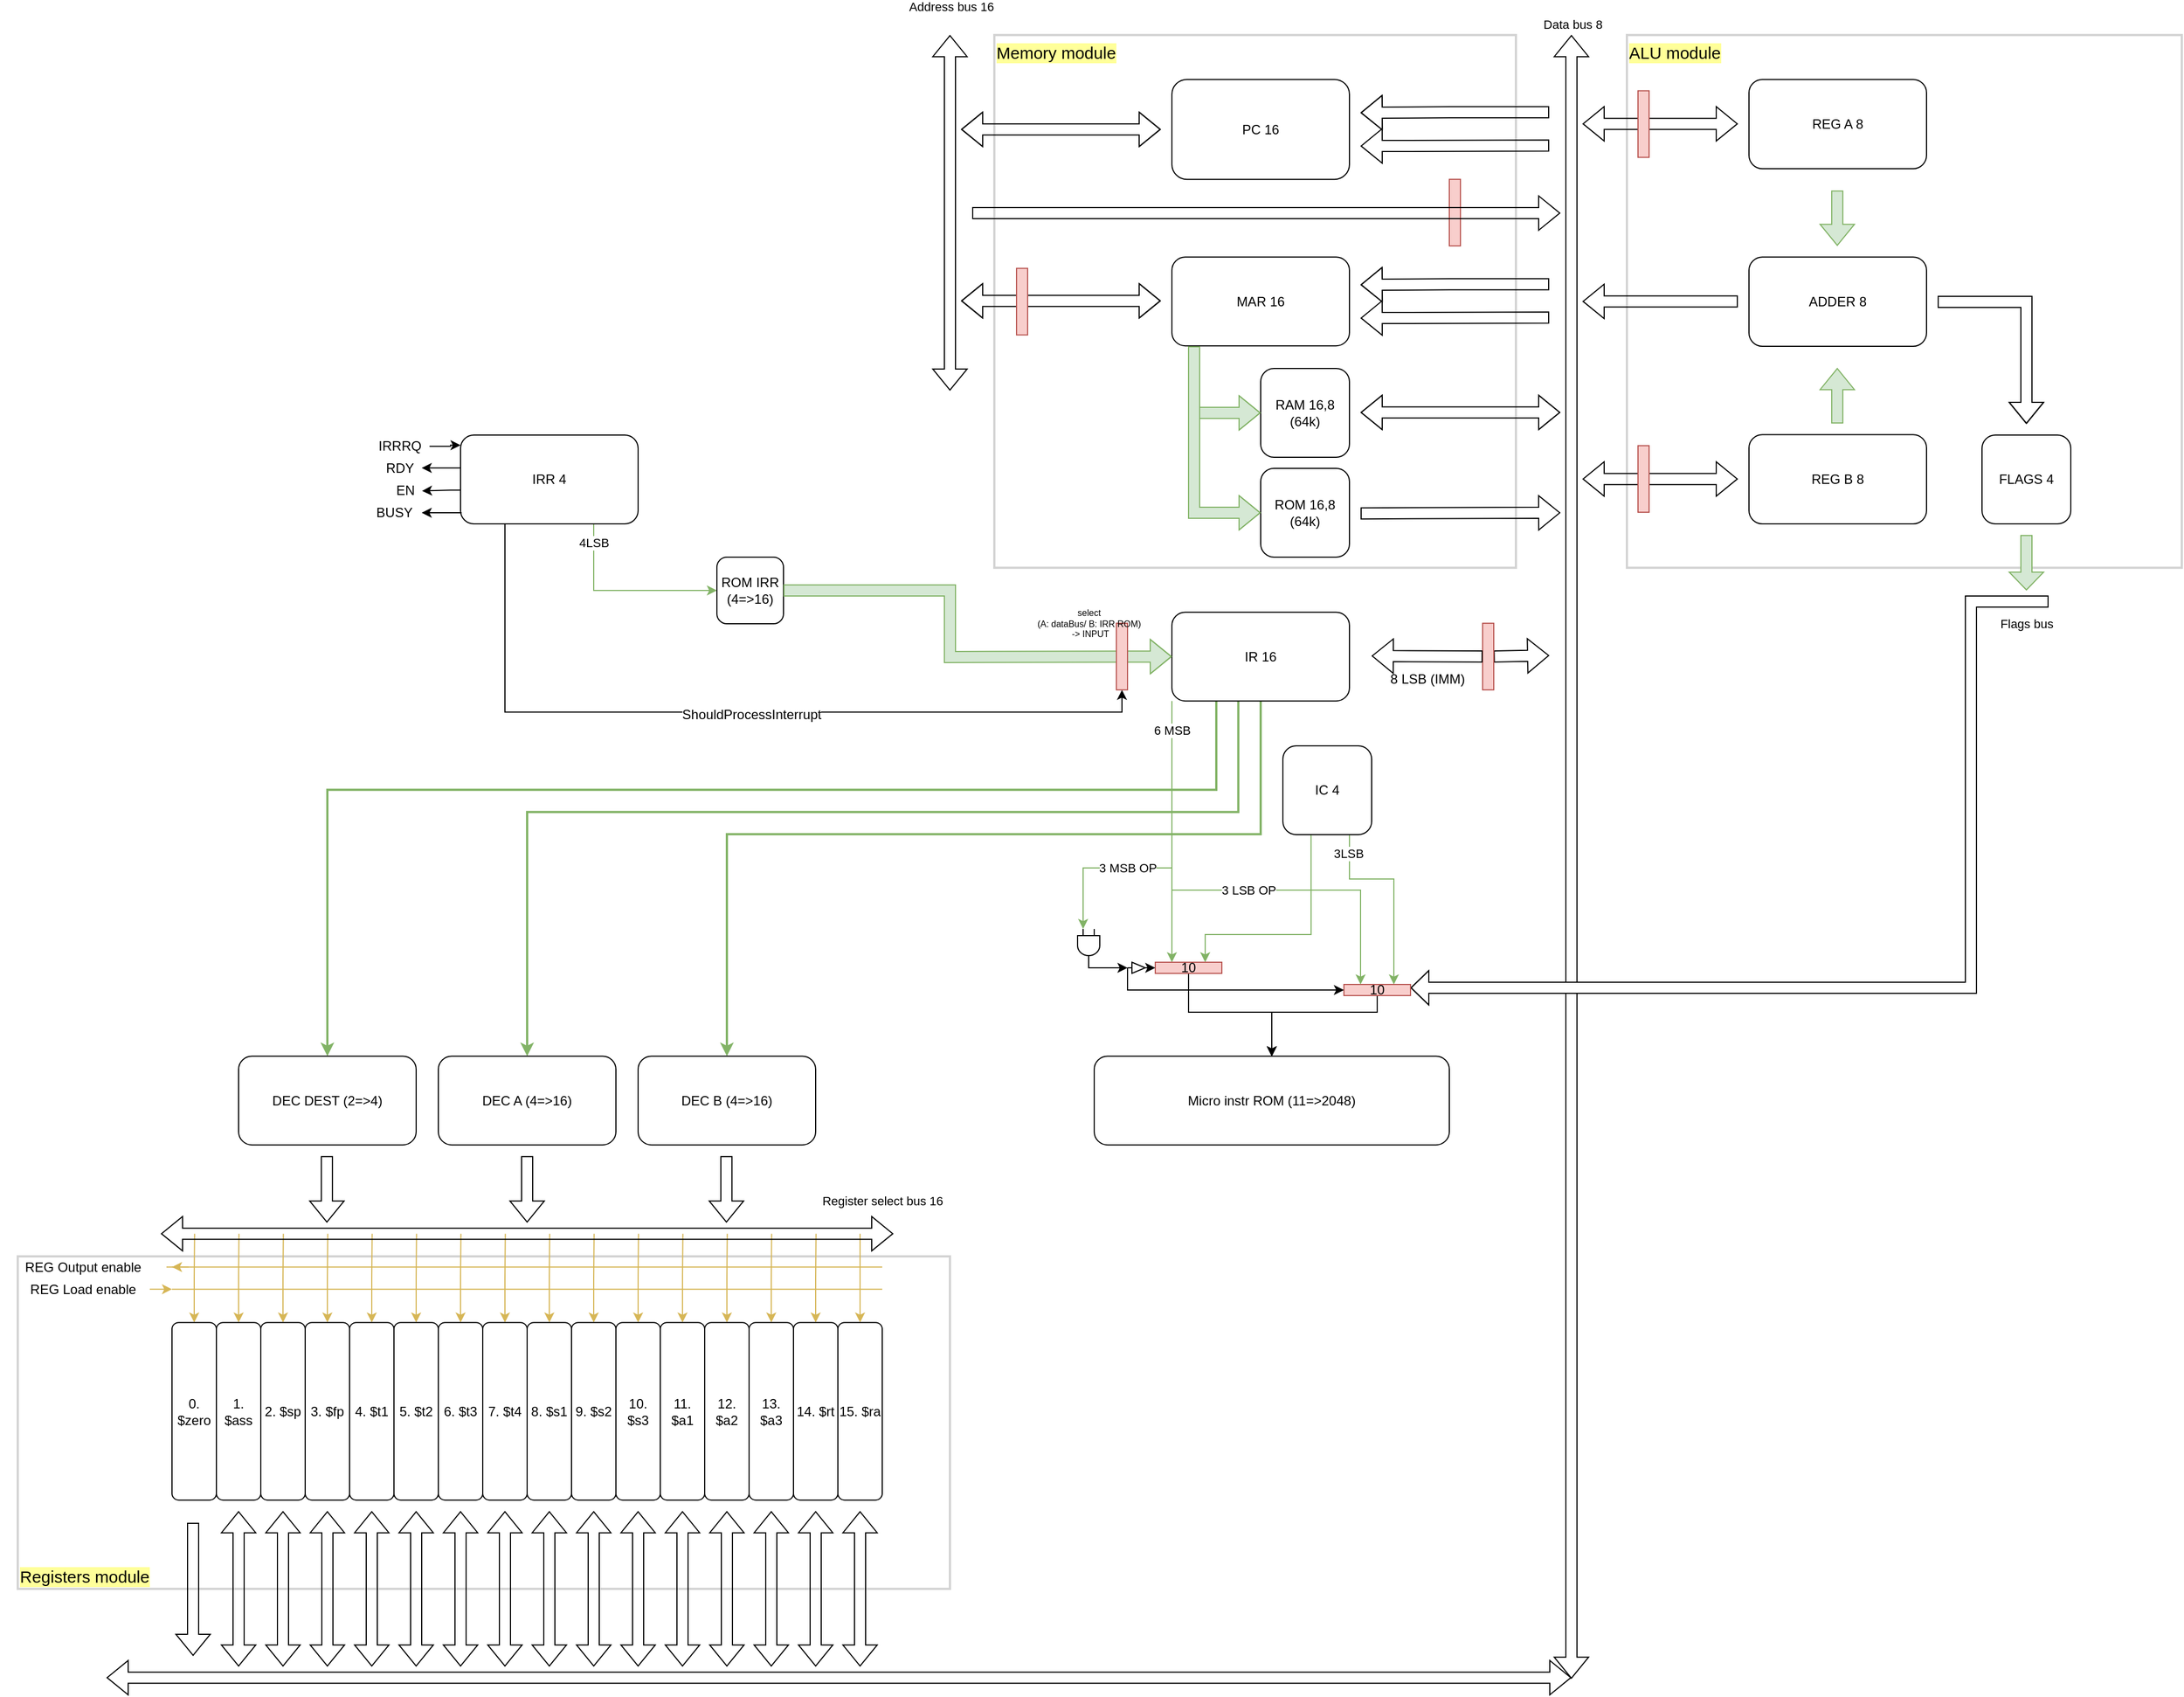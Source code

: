 <mxfile version="16.2.4" type="device"><diagram id="OTmAR_6ir34LiFtRvLIC" name="Page-1"><mxGraphModel dx="1422" dy="762" grid="1" gridSize="10" guides="1" tooltips="1" connect="1" arrows="1" fold="1" page="1" pageScale="1" pageWidth="20000" pageHeight="20000" math="0" shadow="0"><root><mxCell id="0"/><mxCell id="1" parent="0"/><mxCell id="3tE2fnRLFMm4YoS_4OMJ-159" value="Registers module" style="rounded=0;whiteSpace=wrap;html=1;fillColor=none;strokeColor=#d3d3d3;strokeWidth=2;align=left;verticalAlign=bottom;fontSize=15;labelBackgroundColor=#FFFF99;" parent="1" vertex="1"><mxGeometry x="120" y="1180" width="840" height="299.57" as="geometry"/></mxCell><mxCell id="3tE2fnRLFMm4YoS_4OMJ-157" value="ALU module" style="rounded=0;whiteSpace=wrap;html=1;fillColor=none;strokeColor=#d3d3d3;strokeWidth=2;align=left;verticalAlign=top;fontSize=15;labelBackgroundColor=#FFFF99;" parent="1" vertex="1"><mxGeometry x="1570" y="79.57" width="500" height="480" as="geometry"/></mxCell><mxCell id="3tE2fnRLFMm4YoS_4OMJ-156" value="Memory module" style="rounded=0;whiteSpace=wrap;html=1;fillColor=none;strokeColor=#d3d3d3;strokeWidth=2;align=left;verticalAlign=top;fontSize=15;labelBackgroundColor=#FFFF99;" parent="1" vertex="1"><mxGeometry x="1000" y="79.57" width="470" height="480" as="geometry"/></mxCell><mxCell id="3tE2fnRLFMm4YoS_4OMJ-2" value="PC 16" style="rounded=1;whiteSpace=wrap;html=1;" parent="1" vertex="1"><mxGeometry x="1160" y="119.57" width="160" height="90" as="geometry"/></mxCell><mxCell id="3tE2fnRLFMm4YoS_4OMJ-3" value="MAR 16" style="rounded=1;whiteSpace=wrap;html=1;" parent="1" vertex="1"><mxGeometry x="1160" y="279.57" width="160" height="80" as="geometry"/></mxCell><mxCell id="3tE2fnRLFMm4YoS_4OMJ-4" value="" style="shape=flexArrow;endArrow=classic;startArrow=classic;html=1;rounded=0;" parent="1" edge="1"><mxGeometry width="100" height="100" relative="1" as="geometry"><mxPoint x="960" y="400" as="sourcePoint"/><mxPoint x="960" y="79.57" as="targetPoint"/></mxGeometry></mxCell><mxCell id="3tE2fnRLFMm4YoS_4OMJ-5" value="Address bus 16" style="edgeLabel;html=1;align=center;verticalAlign=middle;resizable=0;points=[];" parent="3tE2fnRLFMm4YoS_4OMJ-4" vertex="1" connectable="0"><mxGeometry x="0.905" y="-1" relative="1" as="geometry"><mxPoint y="-41" as="offset"/></mxGeometry></mxCell><mxCell id="3tE2fnRLFMm4YoS_4OMJ-6" value="" style="shape=flexArrow;endArrow=classic;startArrow=classic;html=1;rounded=0;shadow=0;sketch=0;" parent="1" edge="1"><mxGeometry width="100" height="100" relative="1" as="geometry"><mxPoint x="970" y="164.57" as="sourcePoint"/><mxPoint x="1150" y="164.57" as="targetPoint"/><Array as="points"><mxPoint x="1060" y="164.57"/></Array></mxGeometry></mxCell><mxCell id="3tE2fnRLFMm4YoS_4OMJ-7" value="" style="shape=flexArrow;endArrow=classic;startArrow=classic;html=1;rounded=0;" parent="1" edge="1"><mxGeometry width="100" height="100" relative="1" as="geometry"><mxPoint x="970" y="319.07" as="sourcePoint"/><mxPoint x="1150" y="319.07" as="targetPoint"/><Array as="points"><mxPoint x="1060" y="319.07"/></Array></mxGeometry></mxCell><mxCell id="3tE2fnRLFMm4YoS_4OMJ-120" style="rounded=0;jumpStyle=none;orthogonalLoop=1;jettySize=auto;html=1;exitX=0.25;exitY=1;exitDx=0;exitDy=0;entryX=0.5;entryY=0;entryDx=0;entryDy=0;startArrow=none;startFill=0;endArrow=classic;endFill=1;strokeWidth=2;edgeStyle=elbowEdgeStyle;elbow=vertical;fillColor=#d5e8d4;strokeColor=#82b366;" parent="1" source="3tE2fnRLFMm4YoS_4OMJ-9" target="3tE2fnRLFMm4YoS_4OMJ-19" edge="1"><mxGeometry relative="1" as="geometry"><Array as="points"><mxPoint x="1130" y="759.57"/><mxPoint x="1070" y="789.57"/></Array></mxGeometry></mxCell><mxCell id="3tE2fnRLFMm4YoS_4OMJ-121" style="edgeStyle=elbowEdgeStyle;rounded=0;jumpStyle=none;orthogonalLoop=1;jettySize=auto;elbow=vertical;html=1;exitX=0.374;exitY=0.995;exitDx=0;exitDy=0;entryX=0.5;entryY=0;entryDx=0;entryDy=0;startArrow=none;startFill=0;endArrow=classic;endFill=1;strokeWidth=2;exitPerimeter=0;fillColor=#d5e8d4;strokeColor=#82b366;" parent="1" source="3tE2fnRLFMm4YoS_4OMJ-9" target="3tE2fnRLFMm4YoS_4OMJ-47" edge="1"><mxGeometry relative="1" as="geometry"><Array as="points"><mxPoint x="1120" y="779.57"/></Array></mxGeometry></mxCell><mxCell id="3tE2fnRLFMm4YoS_4OMJ-122" style="edgeStyle=elbowEdgeStyle;rounded=0;jumpStyle=none;orthogonalLoop=1;jettySize=auto;elbow=vertical;html=1;exitX=0.5;exitY=1;exitDx=0;exitDy=0;entryX=0.5;entryY=0;entryDx=0;entryDy=0;startArrow=none;startFill=0;endArrow=classic;endFill=1;strokeWidth=2;fillColor=#d5e8d4;strokeColor=#82b366;" parent="1" source="3tE2fnRLFMm4YoS_4OMJ-9" target="3tE2fnRLFMm4YoS_4OMJ-48" edge="1"><mxGeometry relative="1" as="geometry"><Array as="points"><mxPoint x="1080" y="799.57"/></Array></mxGeometry></mxCell><mxCell id="28P1G_RWgSPiKLl6RnX9-7" style="edgeStyle=orthogonalEdgeStyle;rounded=0;orthogonalLoop=1;jettySize=auto;html=1;exitX=0;exitY=1;exitDx=0;exitDy=0;entryX=0;entryY=0.75;entryDx=0;entryDy=0;fontColor=#97D077;fillColor=#d5e8d4;strokeColor=#82b366;" parent="1" source="3tE2fnRLFMm4YoS_4OMJ-9" target="28P1G_RWgSPiKLl6RnX9-4" edge="1"><mxGeometry relative="1" as="geometry"/></mxCell><mxCell id="28P1G_RWgSPiKLl6RnX9-17" value="6 MSB" style="edgeLabel;html=1;align=center;verticalAlign=middle;resizable=0;points=[];" parent="28P1G_RWgSPiKLl6RnX9-7" vertex="1" connectable="0"><mxGeometry x="-0.779" relative="1" as="geometry"><mxPoint as="offset"/></mxGeometry></mxCell><mxCell id="3tE2fnRLFMm4YoS_4OMJ-9" value="IR 16" style="rounded=1;whiteSpace=wrap;html=1;" parent="1" vertex="1"><mxGeometry x="1160" y="599.57" width="160" height="80" as="geometry"/></mxCell><mxCell id="3tE2fnRLFMm4YoS_4OMJ-12" value="RAM 16,8 (64k)" style="rounded=1;whiteSpace=wrap;html=1;" parent="1" vertex="1"><mxGeometry x="1240" y="380" width="80" height="80" as="geometry"/></mxCell><mxCell id="3tE2fnRLFMm4YoS_4OMJ-14" value="" style="shape=flexArrow;endArrow=classic;html=1;rounded=0;fillColor=#d5e8d4;strokeColor=#82b366;entryX=0;entryY=0.5;entryDx=0;entryDy=0;edgeStyle=orthogonalEdgeStyle;exitX=0.125;exitY=1.005;exitDx=0;exitDy=0;exitPerimeter=0;" parent="1" source="3tE2fnRLFMm4YoS_4OMJ-3" target="3tE2fnRLFMm4YoS_4OMJ-12" edge="1"><mxGeometry width="50" height="50" relative="1" as="geometry"><mxPoint x="1240" y="369.57" as="sourcePoint"/><mxPoint x="1240" y="429.57" as="targetPoint"/></mxGeometry></mxCell><mxCell id="3tE2fnRLFMm4YoS_4OMJ-16" value="" style="shape=flexArrow;endArrow=classic;startArrow=classic;html=1;rounded=0;" parent="1" edge="1"><mxGeometry width="100" height="100" relative="1" as="geometry"><mxPoint x="1520" y="1560.57" as="sourcePoint"/><mxPoint x="1520" y="79.57" as="targetPoint"/></mxGeometry></mxCell><mxCell id="3tE2fnRLFMm4YoS_4OMJ-17" value="Data bus 8" style="edgeLabel;html=1;align=center;verticalAlign=middle;resizable=0;points=[];" parent="3tE2fnRLFMm4YoS_4OMJ-16" vertex="1" connectable="0"><mxGeometry x="0.905" y="-1" relative="1" as="geometry"><mxPoint y="-80" as="offset"/></mxGeometry></mxCell><mxCell id="3tE2fnRLFMm4YoS_4OMJ-19" value="DEC DEST (2=&amp;gt;4)" style="rounded=1;whiteSpace=wrap;html=1;" parent="1" vertex="1"><mxGeometry x="319" y="999.57" width="160" height="80" as="geometry"/></mxCell><mxCell id="3tE2fnRLFMm4YoS_4OMJ-62" style="edgeStyle=orthogonalEdgeStyle;rounded=0;orthogonalLoop=1;jettySize=auto;html=1;exitX=0;exitY=0.5;exitDx=0;exitDy=0;endArrow=none;endFill=0;startArrow=classic;startFill=1;fillColor=#fff2cc;strokeColor=#d6b656;" parent="1" source="3tE2fnRLFMm4YoS_4OMJ-20" edge="1"><mxGeometry relative="1" as="geometry"><mxPoint x="279.333" y="1159.57" as="targetPoint"/></mxGeometry></mxCell><mxCell id="3tE2fnRLFMm4YoS_4OMJ-20" value="0. $zero" style="rounded=1;whiteSpace=wrap;html=1;align=center;horizontal=1;verticalAlign=middle;direction=south;" parent="1" vertex="1"><mxGeometry x="259" y="1239.57" width="40" height="160" as="geometry"/></mxCell><mxCell id="3tE2fnRLFMm4YoS_4OMJ-63" style="edgeStyle=orthogonalEdgeStyle;rounded=0;orthogonalLoop=1;jettySize=auto;html=1;exitX=0;exitY=0.5;exitDx=0;exitDy=0;startArrow=classic;startFill=1;endArrow=none;endFill=0;fillColor=#fff2cc;strokeColor=#d6b656;" parent="1" source="3tE2fnRLFMm4YoS_4OMJ-21" edge="1"><mxGeometry relative="1" as="geometry"><mxPoint x="319.333" y="1159.57" as="targetPoint"/></mxGeometry></mxCell><mxCell id="3tE2fnRLFMm4YoS_4OMJ-21" value="1. $ass" style="rounded=1;whiteSpace=wrap;html=1;align=center;horizontal=1;verticalAlign=middle;direction=south;" parent="1" vertex="1"><mxGeometry x="299" y="1239.57" width="40" height="160" as="geometry"/></mxCell><mxCell id="3tE2fnRLFMm4YoS_4OMJ-64" style="edgeStyle=orthogonalEdgeStyle;rounded=0;orthogonalLoop=1;jettySize=auto;html=1;exitX=0;exitY=0.5;exitDx=0;exitDy=0;startArrow=classic;startFill=1;endArrow=none;endFill=0;fillColor=#fff2cc;strokeColor=#d6b656;" parent="1" source="3tE2fnRLFMm4YoS_4OMJ-22" edge="1"><mxGeometry relative="1" as="geometry"><mxPoint x="359.333" y="1159.57" as="targetPoint"/></mxGeometry></mxCell><mxCell id="3tE2fnRLFMm4YoS_4OMJ-22" value="2. $sp" style="rounded=1;whiteSpace=wrap;html=1;align=center;horizontal=1;verticalAlign=middle;direction=south;" parent="1" vertex="1"><mxGeometry x="339" y="1239.57" width="40" height="160" as="geometry"/></mxCell><mxCell id="3tE2fnRLFMm4YoS_4OMJ-65" style="edgeStyle=orthogonalEdgeStyle;rounded=0;orthogonalLoop=1;jettySize=auto;html=1;exitX=0;exitY=0.5;exitDx=0;exitDy=0;startArrow=classic;startFill=1;endArrow=none;endFill=0;fillColor=#fff2cc;strokeColor=#d6b656;" parent="1" source="3tE2fnRLFMm4YoS_4OMJ-23" edge="1"><mxGeometry relative="1" as="geometry"><mxPoint x="399.333" y="1159.57" as="targetPoint"/></mxGeometry></mxCell><mxCell id="3tE2fnRLFMm4YoS_4OMJ-23" value="3. $fp" style="rounded=1;whiteSpace=wrap;html=1;align=center;horizontal=1;verticalAlign=middle;direction=south;" parent="1" vertex="1"><mxGeometry x="379" y="1239.57" width="40" height="160" as="geometry"/></mxCell><mxCell id="3tE2fnRLFMm4YoS_4OMJ-66" style="edgeStyle=orthogonalEdgeStyle;rounded=0;orthogonalLoop=1;jettySize=auto;html=1;exitX=0;exitY=0.5;exitDx=0;exitDy=0;startArrow=classic;startFill=1;endArrow=none;endFill=0;fillColor=#fff2cc;strokeColor=#d6b656;" parent="1" source="3tE2fnRLFMm4YoS_4OMJ-24" edge="1"><mxGeometry relative="1" as="geometry"><mxPoint x="439.333" y="1159.57" as="targetPoint"/></mxGeometry></mxCell><mxCell id="3tE2fnRLFMm4YoS_4OMJ-24" value="4. $t1" style="rounded=1;whiteSpace=wrap;html=1;align=center;horizontal=1;verticalAlign=middle;direction=south;" parent="1" vertex="1"><mxGeometry x="419" y="1239.57" width="40" height="160" as="geometry"/></mxCell><mxCell id="3tE2fnRLFMm4YoS_4OMJ-67" style="edgeStyle=orthogonalEdgeStyle;rounded=0;orthogonalLoop=1;jettySize=auto;html=1;exitX=0;exitY=0.5;exitDx=0;exitDy=0;startArrow=classic;startFill=1;endArrow=none;endFill=0;fillColor=#fff2cc;strokeColor=#d6b656;" parent="1" source="3tE2fnRLFMm4YoS_4OMJ-25" edge="1"><mxGeometry relative="1" as="geometry"><mxPoint x="479.333" y="1159.57" as="targetPoint"/></mxGeometry></mxCell><mxCell id="3tE2fnRLFMm4YoS_4OMJ-25" value="5. $t2" style="rounded=1;whiteSpace=wrap;html=1;align=center;horizontal=1;verticalAlign=middle;direction=south;" parent="1" vertex="1"><mxGeometry x="459" y="1239.57" width="40" height="160" as="geometry"/></mxCell><mxCell id="3tE2fnRLFMm4YoS_4OMJ-68" style="edgeStyle=orthogonalEdgeStyle;rounded=0;orthogonalLoop=1;jettySize=auto;html=1;exitX=0;exitY=0.5;exitDx=0;exitDy=0;startArrow=classic;startFill=1;endArrow=none;endFill=0;fillColor=#fff2cc;strokeColor=#d6b656;" parent="1" source="3tE2fnRLFMm4YoS_4OMJ-26" edge="1"><mxGeometry relative="1" as="geometry"><mxPoint x="519.333" y="1159.57" as="targetPoint"/></mxGeometry></mxCell><mxCell id="3tE2fnRLFMm4YoS_4OMJ-26" value="6. $t3" style="rounded=1;whiteSpace=wrap;html=1;align=center;horizontal=1;verticalAlign=middle;direction=south;" parent="1" vertex="1"><mxGeometry x="499" y="1239.57" width="40" height="160" as="geometry"/></mxCell><mxCell id="3tE2fnRLFMm4YoS_4OMJ-69" style="edgeStyle=orthogonalEdgeStyle;rounded=0;orthogonalLoop=1;jettySize=auto;html=1;exitX=0;exitY=0.5;exitDx=0;exitDy=0;startArrow=classic;startFill=1;endArrow=none;endFill=0;fillColor=#fff2cc;strokeColor=#d6b656;" parent="1" source="3tE2fnRLFMm4YoS_4OMJ-27" edge="1"><mxGeometry relative="1" as="geometry"><mxPoint x="559.333" y="1159.57" as="targetPoint"/></mxGeometry></mxCell><mxCell id="3tE2fnRLFMm4YoS_4OMJ-27" value="7. $t4" style="rounded=1;whiteSpace=wrap;html=1;align=center;horizontal=1;verticalAlign=middle;direction=south;" parent="1" vertex="1"><mxGeometry x="539" y="1239.57" width="40" height="160" as="geometry"/></mxCell><mxCell id="3tE2fnRLFMm4YoS_4OMJ-70" style="edgeStyle=orthogonalEdgeStyle;rounded=0;orthogonalLoop=1;jettySize=auto;html=1;exitX=0;exitY=0.5;exitDx=0;exitDy=0;startArrow=classic;startFill=1;endArrow=none;endFill=0;fillColor=#fff2cc;strokeColor=#d6b656;" parent="1" source="3tE2fnRLFMm4YoS_4OMJ-28" edge="1"><mxGeometry relative="1" as="geometry"><mxPoint x="599.333" y="1159.57" as="targetPoint"/></mxGeometry></mxCell><mxCell id="3tE2fnRLFMm4YoS_4OMJ-28" value="8. $s1" style="rounded=1;whiteSpace=wrap;html=1;align=center;horizontal=1;verticalAlign=middle;direction=south;" parent="1" vertex="1"><mxGeometry x="579" y="1239.57" width="40" height="160" as="geometry"/></mxCell><mxCell id="3tE2fnRLFMm4YoS_4OMJ-71" style="edgeStyle=orthogonalEdgeStyle;rounded=0;orthogonalLoop=1;jettySize=auto;html=1;exitX=0;exitY=0.5;exitDx=0;exitDy=0;startArrow=classic;startFill=1;endArrow=none;endFill=0;fillColor=#fff2cc;strokeColor=#d6b656;" parent="1" source="3tE2fnRLFMm4YoS_4OMJ-29" edge="1"><mxGeometry relative="1" as="geometry"><mxPoint x="639.333" y="1159.57" as="targetPoint"/></mxGeometry></mxCell><mxCell id="3tE2fnRLFMm4YoS_4OMJ-29" value="9. $s2" style="rounded=1;whiteSpace=wrap;html=1;align=center;horizontal=1;verticalAlign=middle;direction=south;" parent="1" vertex="1"><mxGeometry x="619" y="1239.57" width="40" height="160" as="geometry"/></mxCell><mxCell id="3tE2fnRLFMm4YoS_4OMJ-72" style="edgeStyle=orthogonalEdgeStyle;rounded=0;orthogonalLoop=1;jettySize=auto;html=1;exitX=0;exitY=0.5;exitDx=0;exitDy=0;startArrow=classic;startFill=1;endArrow=none;endFill=0;fillColor=#fff2cc;strokeColor=#d6b656;" parent="1" source="3tE2fnRLFMm4YoS_4OMJ-30" edge="1"><mxGeometry relative="1" as="geometry"><mxPoint x="679.333" y="1159.57" as="targetPoint"/></mxGeometry></mxCell><mxCell id="3tE2fnRLFMm4YoS_4OMJ-30" value="10. $s3" style="rounded=1;whiteSpace=wrap;html=1;align=center;horizontal=1;verticalAlign=middle;direction=south;" parent="1" vertex="1"><mxGeometry x="659" y="1239.57" width="40" height="160" as="geometry"/></mxCell><mxCell id="3tE2fnRLFMm4YoS_4OMJ-73" style="edgeStyle=orthogonalEdgeStyle;rounded=0;orthogonalLoop=1;jettySize=auto;html=1;exitX=0;exitY=0.5;exitDx=0;exitDy=0;startArrow=classic;startFill=1;endArrow=none;endFill=0;fillColor=#fff2cc;strokeColor=#d6b656;" parent="1" source="3tE2fnRLFMm4YoS_4OMJ-31" edge="1"><mxGeometry relative="1" as="geometry"><mxPoint x="719.333" y="1159.57" as="targetPoint"/></mxGeometry></mxCell><mxCell id="3tE2fnRLFMm4YoS_4OMJ-31" value="11. $a1" style="rounded=1;whiteSpace=wrap;html=1;align=center;horizontal=1;verticalAlign=middle;direction=south;" parent="1" vertex="1"><mxGeometry x="699" y="1239.57" width="40" height="160" as="geometry"/></mxCell><mxCell id="3tE2fnRLFMm4YoS_4OMJ-74" style="edgeStyle=orthogonalEdgeStyle;rounded=0;orthogonalLoop=1;jettySize=auto;html=1;exitX=0;exitY=0.5;exitDx=0;exitDy=0;startArrow=classic;startFill=1;endArrow=none;endFill=0;fillColor=#fff2cc;strokeColor=#d6b656;" parent="1" source="3tE2fnRLFMm4YoS_4OMJ-32" edge="1"><mxGeometry relative="1" as="geometry"><mxPoint x="759.333" y="1159.57" as="targetPoint"/></mxGeometry></mxCell><mxCell id="3tE2fnRLFMm4YoS_4OMJ-32" value="12. $a2" style="rounded=1;whiteSpace=wrap;html=1;align=center;horizontal=1;verticalAlign=middle;direction=south;" parent="1" vertex="1"><mxGeometry x="739" y="1239.57" width="40" height="160" as="geometry"/></mxCell><mxCell id="3tE2fnRLFMm4YoS_4OMJ-75" style="edgeStyle=orthogonalEdgeStyle;rounded=0;orthogonalLoop=1;jettySize=auto;html=1;exitX=0;exitY=0.5;exitDx=0;exitDy=0;startArrow=classic;startFill=1;endArrow=none;endFill=0;fillColor=#fff2cc;strokeColor=#d6b656;" parent="1" source="3tE2fnRLFMm4YoS_4OMJ-33" edge="1"><mxGeometry relative="1" as="geometry"><mxPoint x="799.333" y="1159.57" as="targetPoint"/></mxGeometry></mxCell><mxCell id="3tE2fnRLFMm4YoS_4OMJ-33" value="13. $a3" style="rounded=1;whiteSpace=wrap;html=1;align=center;horizontal=1;verticalAlign=middle;direction=south;" parent="1" vertex="1"><mxGeometry x="779" y="1239.57" width="40" height="160" as="geometry"/></mxCell><mxCell id="3tE2fnRLFMm4YoS_4OMJ-76" style="edgeStyle=orthogonalEdgeStyle;rounded=0;orthogonalLoop=1;jettySize=auto;html=1;exitX=0;exitY=0.5;exitDx=0;exitDy=0;startArrow=classic;startFill=1;endArrow=none;endFill=0;fillColor=#fff2cc;strokeColor=#d6b656;" parent="1" source="3tE2fnRLFMm4YoS_4OMJ-34" edge="1"><mxGeometry relative="1" as="geometry"><mxPoint x="839.333" y="1159.57" as="targetPoint"/></mxGeometry></mxCell><mxCell id="3tE2fnRLFMm4YoS_4OMJ-34" value="14. $rt" style="rounded=1;whiteSpace=wrap;html=1;align=center;horizontal=1;verticalAlign=middle;direction=south;" parent="1" vertex="1"><mxGeometry x="819" y="1239.57" width="40" height="160" as="geometry"/></mxCell><mxCell id="3tE2fnRLFMm4YoS_4OMJ-77" style="edgeStyle=orthogonalEdgeStyle;rounded=0;orthogonalLoop=1;jettySize=auto;html=1;exitX=0;exitY=0.5;exitDx=0;exitDy=0;startArrow=classic;startFill=1;endArrow=none;endFill=0;fillColor=#fff2cc;strokeColor=#d6b656;" parent="1" source="3tE2fnRLFMm4YoS_4OMJ-35" edge="1"><mxGeometry relative="1" as="geometry"><mxPoint x="879" y="1159.57" as="targetPoint"/></mxGeometry></mxCell><mxCell id="3tE2fnRLFMm4YoS_4OMJ-35" value="15. $ra" style="rounded=1;whiteSpace=wrap;html=1;align=center;horizontal=1;verticalAlign=middle;direction=south;" parent="1" vertex="1"><mxGeometry x="859" y="1239.57" width="40" height="160" as="geometry"/></mxCell><mxCell id="28P1G_RWgSPiKLl6RnX9-12" style="edgeStyle=orthogonalEdgeStyle;rounded=0;orthogonalLoop=1;jettySize=auto;html=1;exitX=0.317;exitY=1.004;exitDx=0;exitDy=0;entryX=0;entryY=0.25;entryDx=0;entryDy=0;exitPerimeter=0;fillColor=#d5e8d4;strokeColor=#82b366;" parent="1" source="3tE2fnRLFMm4YoS_4OMJ-36" target="28P1G_RWgSPiKLl6RnX9-4" edge="1"><mxGeometry relative="1" as="geometry"><Array as="points"><mxPoint x="1285" y="890"/><mxPoint x="1190" y="890"/></Array></mxGeometry></mxCell><mxCell id="28P1G_RWgSPiKLl6RnX9-35" style="edgeStyle=orthogonalEdgeStyle;rounded=0;orthogonalLoop=1;jettySize=auto;html=1;exitX=0.75;exitY=1;exitDx=0;exitDy=0;entryX=0;entryY=0.25;entryDx=0;entryDy=0;fontColor=#97D077;endArrow=classic;endFill=1;fillColor=#d5e8d4;strokeColor=#82b366;" parent="1" source="3tE2fnRLFMm4YoS_4OMJ-36" target="28P1G_RWgSPiKLl6RnX9-5" edge="1"><mxGeometry relative="1" as="geometry"><Array as="points"><mxPoint x="1320" y="840"/><mxPoint x="1360" y="840"/></Array></mxGeometry></mxCell><mxCell id="28P1G_RWgSPiKLl6RnX9-36" value="&lt;font color=&quot;#000000&quot;&gt;3LSB&lt;/font&gt;" style="edgeLabel;html=1;align=center;verticalAlign=middle;resizable=0;points=[];fontColor=#97D077;" parent="28P1G_RWgSPiKLl6RnX9-35" vertex="1" connectable="0"><mxGeometry x="-0.805" y="-1" relative="1" as="geometry"><mxPoint as="offset"/></mxGeometry></mxCell><mxCell id="3tE2fnRLFMm4YoS_4OMJ-36" value="IC 4" style="rounded=1;whiteSpace=wrap;html=1;" parent="1" vertex="1"><mxGeometry x="1260" y="720.0" width="80" height="80" as="geometry"/></mxCell><mxCell id="3tE2fnRLFMm4YoS_4OMJ-37" value="REG A 8" style="rounded=1;whiteSpace=wrap;html=1;" parent="1" vertex="1"><mxGeometry x="1680" y="119.57" width="160" height="80.43" as="geometry"/></mxCell><mxCell id="3tE2fnRLFMm4YoS_4OMJ-38" value="ADDER 8" style="rounded=1;whiteSpace=wrap;html=1;" parent="1" vertex="1"><mxGeometry x="1680" y="279.57" width="160" height="80.43" as="geometry"/></mxCell><mxCell id="3tE2fnRLFMm4YoS_4OMJ-39" value="REG B 8" style="rounded=1;whiteSpace=wrap;html=1;" parent="1" vertex="1"><mxGeometry x="1680" y="439.57" width="160" height="80.43" as="geometry"/></mxCell><mxCell id="3tE2fnRLFMm4YoS_4OMJ-40" value="" style="shape=flexArrow;endArrow=classic;startArrow=classic;html=1;rounded=0;" parent="1" edge="1"><mxGeometry width="100" height="100" relative="1" as="geometry"><mxPoint x="1530" y="479.57" as="sourcePoint"/><mxPoint x="1670" y="479.57" as="targetPoint"/></mxGeometry></mxCell><mxCell id="3tE2fnRLFMm4YoS_4OMJ-42" value="" style="shape=flexArrow;endArrow=classic;startArrow=classic;html=1;rounded=0;" parent="1" edge="1"><mxGeometry width="100" height="100" relative="1" as="geometry"><mxPoint x="1530" y="159.57" as="sourcePoint"/><mxPoint x="1670" y="159.57" as="targetPoint"/></mxGeometry></mxCell><mxCell id="3tE2fnRLFMm4YoS_4OMJ-43" value="" style="shape=flexArrow;endArrow=classic;html=1;rounded=0;" parent="1" edge="1"><mxGeometry width="50" height="50" relative="1" as="geometry"><mxPoint x="1670" y="319.57" as="sourcePoint"/><mxPoint x="1530" y="319.57" as="targetPoint"/></mxGeometry></mxCell><mxCell id="3tE2fnRLFMm4YoS_4OMJ-45" value="" style="shape=flexArrow;endArrow=classic;startArrow=classic;html=1;rounded=0;" parent="1" edge="1"><mxGeometry width="100" height="100" relative="1" as="geometry"><mxPoint x="1330" y="419.58" as="sourcePoint"/><mxPoint x="1510" y="419.58" as="targetPoint"/><Array as="points"><mxPoint x="1420" y="419.58"/></Array></mxGeometry></mxCell><mxCell id="3tE2fnRLFMm4YoS_4OMJ-47" value="DEC A (4=&amp;gt;16)" style="rounded=1;whiteSpace=wrap;html=1;" parent="1" vertex="1"><mxGeometry x="499" y="999.57" width="160" height="80" as="geometry"/></mxCell><mxCell id="3tE2fnRLFMm4YoS_4OMJ-48" value="DEC B (4=&amp;gt;16)" style="rounded=1;whiteSpace=wrap;html=1;" parent="1" vertex="1"><mxGeometry x="679" y="999.57" width="160" height="80" as="geometry"/></mxCell><mxCell id="3tE2fnRLFMm4YoS_4OMJ-53" value="" style="shape=flexArrow;endArrow=classic;startArrow=classic;html=1;rounded=0;" parent="1" edge="1"><mxGeometry width="100" height="100" relative="1" as="geometry"><mxPoint x="249" y="1159.57" as="sourcePoint"/><mxPoint x="909" y="1159.57" as="targetPoint"/></mxGeometry></mxCell><mxCell id="3tE2fnRLFMm4YoS_4OMJ-54" value="Register select bus 16" style="edgeLabel;html=1;align=center;verticalAlign=middle;resizable=0;points=[];" parent="3tE2fnRLFMm4YoS_4OMJ-53" vertex="1" connectable="0"><mxGeometry x="0.97" y="-2" relative="1" as="geometry"><mxPoint y="-32" as="offset"/></mxGeometry></mxCell><mxCell id="3tE2fnRLFMm4YoS_4OMJ-56" value="" style="shape=flexArrow;endArrow=classic;html=1;rounded=0;" parent="1" edge="1"><mxGeometry width="50" height="50" relative="1" as="geometry"><mxPoint x="398.57" y="1089.57" as="sourcePoint"/><mxPoint x="398.57" y="1149.57" as="targetPoint"/></mxGeometry></mxCell><mxCell id="3tE2fnRLFMm4YoS_4OMJ-59" value="" style="shape=flexArrow;endArrow=classic;html=1;rounded=0;" parent="1" edge="1"><mxGeometry width="50" height="50" relative="1" as="geometry"><mxPoint x="579.0" y="1089.57" as="sourcePoint"/><mxPoint x="579.0" y="1149.57" as="targetPoint"/></mxGeometry></mxCell><mxCell id="3tE2fnRLFMm4YoS_4OMJ-60" value="" style="shape=flexArrow;endArrow=classic;html=1;rounded=0;" parent="1" edge="1"><mxGeometry width="50" height="50" relative="1" as="geometry"><mxPoint x="758.58" y="1089.57" as="sourcePoint"/><mxPoint x="758.58" y="1149.57" as="targetPoint"/></mxGeometry></mxCell><mxCell id="3tE2fnRLFMm4YoS_4OMJ-79" value="" style="endArrow=none;html=1;rounded=0;fillColor=#fff2cc;strokeColor=#d6b656;" parent="1" edge="1"><mxGeometry width="50" height="50" relative="1" as="geometry"><mxPoint x="259" y="1189.57" as="sourcePoint"/><mxPoint x="899" y="1189.57" as="targetPoint"/></mxGeometry></mxCell><mxCell id="3tE2fnRLFMm4YoS_4OMJ-80" value="" style="endArrow=none;html=1;rounded=0;fillColor=#fff2cc;strokeColor=#d6b656;" parent="1" edge="1"><mxGeometry width="50" height="50" relative="1" as="geometry"><mxPoint x="259" y="1209.57" as="sourcePoint"/><mxPoint x="899" y="1209.57" as="targetPoint"/></mxGeometry></mxCell><mxCell id="3tE2fnRLFMm4YoS_4OMJ-94" style="edgeStyle=orthogonalEdgeStyle;rounded=0;orthogonalLoop=1;jettySize=auto;html=1;startArrow=none;startFill=0;endArrow=classic;endFill=1;fillColor=#fff2cc;strokeColor=#d6b656;" parent="1" source="3tE2fnRLFMm4YoS_4OMJ-91" edge="1"><mxGeometry relative="1" as="geometry"><mxPoint x="259" y="1189.57" as="targetPoint"/></mxGeometry></mxCell><mxCell id="3tE2fnRLFMm4YoS_4OMJ-91" value="REG Output enable" style="text;html=1;strokeColor=none;fillColor=none;align=center;verticalAlign=middle;whiteSpace=wrap;rounded=0;" parent="1" vertex="1"><mxGeometry x="104" y="1179.57" width="150" height="20" as="geometry"/></mxCell><mxCell id="3tE2fnRLFMm4YoS_4OMJ-95" style="edgeStyle=orthogonalEdgeStyle;rounded=0;orthogonalLoop=1;jettySize=auto;html=1;startArrow=none;startFill=0;endArrow=classic;endFill=1;fillColor=#fff2cc;strokeColor=#d6b656;" parent="1" source="3tE2fnRLFMm4YoS_4OMJ-92" edge="1"><mxGeometry relative="1" as="geometry"><mxPoint x="259" y="1209.57" as="targetPoint"/></mxGeometry></mxCell><mxCell id="3tE2fnRLFMm4YoS_4OMJ-92" value="REG Load enable" style="text;html=1;strokeColor=none;fillColor=none;align=center;verticalAlign=middle;whiteSpace=wrap;rounded=0;" parent="1" vertex="1"><mxGeometry x="119" y="1199.57" width="120" height="20" as="geometry"/></mxCell><mxCell id="3tE2fnRLFMm4YoS_4OMJ-99" value="" style="shape=flexArrow;endArrow=classic;startArrow=classic;html=1;rounded=0;strokeWidth=1;elbow=vertical;jumpStyle=none;" parent="1" edge="1"><mxGeometry width="100" height="100" relative="1" as="geometry"><mxPoint x="200" y="1559.57" as="sourcePoint"/><mxPoint x="1520" y="1559.57" as="targetPoint"/></mxGeometry></mxCell><mxCell id="3tE2fnRLFMm4YoS_4OMJ-101" value="" style="shape=flexArrow;endArrow=classic;startArrow=classic;html=1;rounded=0;strokeWidth=1;elbow=vertical;jumpStyle=none;" parent="1" edge="1"><mxGeometry width="100" height="100" relative="1" as="geometry"><mxPoint x="319" y="1549.57" as="sourcePoint"/><mxPoint x="319" y="1409.57" as="targetPoint"/></mxGeometry></mxCell><mxCell id="3tE2fnRLFMm4YoS_4OMJ-102" value="" style="shape=flexArrow;endArrow=classic;startArrow=classic;html=1;rounded=0;strokeWidth=1;elbow=vertical;jumpStyle=none;" parent="1" edge="1"><mxGeometry width="100" height="100" relative="1" as="geometry"><mxPoint x="359" y="1549.57" as="sourcePoint"/><mxPoint x="359" y="1409.57" as="targetPoint"/></mxGeometry></mxCell><mxCell id="3tE2fnRLFMm4YoS_4OMJ-103" value="" style="shape=flexArrow;endArrow=classic;startArrow=classic;html=1;rounded=0;strokeWidth=1;elbow=vertical;jumpStyle=none;" parent="1" edge="1"><mxGeometry width="100" height="100" relative="1" as="geometry"><mxPoint x="399" y="1549.57" as="sourcePoint"/><mxPoint x="399" y="1409.57" as="targetPoint"/></mxGeometry></mxCell><mxCell id="3tE2fnRLFMm4YoS_4OMJ-104" value="" style="shape=flexArrow;endArrow=classic;startArrow=classic;html=1;rounded=0;strokeWidth=1;elbow=vertical;jumpStyle=none;" parent="1" edge="1"><mxGeometry width="100" height="100" relative="1" as="geometry"><mxPoint x="439" y="1549.57" as="sourcePoint"/><mxPoint x="439" y="1409.57" as="targetPoint"/></mxGeometry></mxCell><mxCell id="3tE2fnRLFMm4YoS_4OMJ-105" value="" style="shape=flexArrow;endArrow=classic;startArrow=classic;html=1;rounded=0;strokeWidth=1;elbow=vertical;jumpStyle=none;" parent="1" edge="1"><mxGeometry width="100" height="100" relative="1" as="geometry"><mxPoint x="479" y="1549.57" as="sourcePoint"/><mxPoint x="479" y="1409.57" as="targetPoint"/></mxGeometry></mxCell><mxCell id="3tE2fnRLFMm4YoS_4OMJ-106" value="" style="shape=flexArrow;endArrow=classic;startArrow=classic;html=1;rounded=0;strokeWidth=1;elbow=vertical;jumpStyle=none;" parent="1" edge="1"><mxGeometry width="100" height="100" relative="1" as="geometry"><mxPoint x="519" y="1549.57" as="sourcePoint"/><mxPoint x="519" y="1409.57" as="targetPoint"/></mxGeometry></mxCell><mxCell id="3tE2fnRLFMm4YoS_4OMJ-107" value="" style="shape=flexArrow;endArrow=classic;startArrow=classic;html=1;rounded=0;strokeWidth=1;elbow=vertical;jumpStyle=none;" parent="1" edge="1"><mxGeometry width="100" height="100" relative="1" as="geometry"><mxPoint x="559" y="1549.57" as="sourcePoint"/><mxPoint x="559" y="1409.57" as="targetPoint"/></mxGeometry></mxCell><mxCell id="3tE2fnRLFMm4YoS_4OMJ-108" value="" style="shape=flexArrow;endArrow=classic;startArrow=classic;html=1;rounded=0;strokeWidth=1;elbow=vertical;jumpStyle=none;" parent="1" edge="1"><mxGeometry width="100" height="100" relative="1" as="geometry"><mxPoint x="599" y="1549.57" as="sourcePoint"/><mxPoint x="599" y="1409.57" as="targetPoint"/></mxGeometry></mxCell><mxCell id="3tE2fnRLFMm4YoS_4OMJ-109" value="" style="shape=flexArrow;endArrow=classic;startArrow=classic;html=1;rounded=0;strokeWidth=1;elbow=vertical;jumpStyle=none;" parent="1" edge="1"><mxGeometry width="100" height="100" relative="1" as="geometry"><mxPoint x="639" y="1549.57" as="sourcePoint"/><mxPoint x="639" y="1409.57" as="targetPoint"/></mxGeometry></mxCell><mxCell id="3tE2fnRLFMm4YoS_4OMJ-110" value="" style="shape=flexArrow;endArrow=classic;startArrow=classic;html=1;rounded=0;strokeWidth=1;elbow=vertical;jumpStyle=none;" parent="1" edge="1"><mxGeometry width="100" height="100" relative="1" as="geometry"><mxPoint x="679" y="1549.57" as="sourcePoint"/><mxPoint x="679" y="1409.57" as="targetPoint"/></mxGeometry></mxCell><mxCell id="3tE2fnRLFMm4YoS_4OMJ-111" value="" style="shape=flexArrow;endArrow=classic;startArrow=classic;html=1;rounded=0;strokeWidth=1;elbow=vertical;jumpStyle=none;" parent="1" edge="1"><mxGeometry width="100" height="100" relative="1" as="geometry"><mxPoint x="719" y="1549.57" as="sourcePoint"/><mxPoint x="719" y="1409.57" as="targetPoint"/></mxGeometry></mxCell><mxCell id="3tE2fnRLFMm4YoS_4OMJ-112" value="" style="shape=flexArrow;endArrow=classic;startArrow=classic;html=1;rounded=0;strokeWidth=1;elbow=vertical;jumpStyle=none;" parent="1" edge="1"><mxGeometry width="100" height="100" relative="1" as="geometry"><mxPoint x="759" y="1549.57" as="sourcePoint"/><mxPoint x="759" y="1409.57" as="targetPoint"/></mxGeometry></mxCell><mxCell id="3tE2fnRLFMm4YoS_4OMJ-113" value="" style="shape=flexArrow;endArrow=classic;startArrow=classic;html=1;rounded=0;strokeWidth=1;elbow=vertical;jumpStyle=none;" parent="1" edge="1"><mxGeometry width="100" height="100" relative="1" as="geometry"><mxPoint x="799" y="1549.57" as="sourcePoint"/><mxPoint x="799" y="1409.57" as="targetPoint"/></mxGeometry></mxCell><mxCell id="3tE2fnRLFMm4YoS_4OMJ-114" value="" style="shape=flexArrow;endArrow=classic;startArrow=classic;html=1;rounded=0;strokeWidth=1;elbow=vertical;jumpStyle=none;" parent="1" edge="1"><mxGeometry width="100" height="100" relative="1" as="geometry"><mxPoint x="839" y="1549.57" as="sourcePoint"/><mxPoint x="839" y="1409.57" as="targetPoint"/></mxGeometry></mxCell><mxCell id="3tE2fnRLFMm4YoS_4OMJ-115" value="" style="shape=flexArrow;endArrow=classic;startArrow=classic;html=1;rounded=0;strokeWidth=1;elbow=vertical;jumpStyle=none;" parent="1" edge="1"><mxGeometry width="100" height="100" relative="1" as="geometry"><mxPoint x="879" y="1549.57" as="sourcePoint"/><mxPoint x="879" y="1409.57" as="targetPoint"/></mxGeometry></mxCell><mxCell id="3tE2fnRLFMm4YoS_4OMJ-116" value="Micro instr ROM (11=&amp;gt;2048)" style="rounded=1;whiteSpace=wrap;html=1;portConstraintRotation=0;" parent="1" vertex="1"><mxGeometry x="1090" y="999.57" width="320" height="80" as="geometry"/></mxCell><mxCell id="3tE2fnRLFMm4YoS_4OMJ-125" value="" style="shape=flexArrow;endArrow=classic;html=1;rounded=0;startArrow=none;" parent="1" source="3tE2fnRLFMm4YoS_4OMJ-137" edge="1"><mxGeometry width="50" height="50" relative="1" as="geometry"><mxPoint x="1340" y="639.04" as="sourcePoint"/><mxPoint x="1500" y="638.57" as="targetPoint"/></mxGeometry></mxCell><mxCell id="3tE2fnRLFMm4YoS_4OMJ-129" value="" style="shape=flexArrow;endArrow=classic;html=1;rounded=0;" parent="1" edge="1"><mxGeometry width="50" height="50" relative="1" as="geometry"><mxPoint x="1500" y="149.14" as="sourcePoint"/><mxPoint x="1330" y="149.57" as="targetPoint"/><Array as="points"><mxPoint x="1410" y="149.14"/></Array></mxGeometry></mxCell><mxCell id="3tE2fnRLFMm4YoS_4OMJ-130" value="" style="shape=flexArrow;endArrow=classic;html=1;rounded=0;" parent="1" edge="1"><mxGeometry width="50" height="50" relative="1" as="geometry"><mxPoint x="1500" y="179.14" as="sourcePoint"/><mxPoint x="1330" y="179.57" as="targetPoint"/></mxGeometry></mxCell><mxCell id="3tE2fnRLFMm4YoS_4OMJ-131" value="" style="shape=flexArrow;endArrow=classic;html=1;rounded=0;fillColor=#d5e8d4;strokeColor=#82b366;" parent="1" edge="1"><mxGeometry width="50" height="50" relative="1" as="geometry"><mxPoint x="1759.57" y="219.57" as="sourcePoint"/><mxPoint x="1759.57" y="269.57" as="targetPoint"/></mxGeometry></mxCell><mxCell id="3tE2fnRLFMm4YoS_4OMJ-132" value="" style="shape=flexArrow;endArrow=classic;html=1;rounded=0;fillColor=#d5e8d4;strokeColor=#82b366;" parent="1" edge="1"><mxGeometry width="50" height="50" relative="1" as="geometry"><mxPoint x="1759.57" y="429.57" as="sourcePoint"/><mxPoint x="1759.57" y="379.57" as="targetPoint"/></mxGeometry></mxCell><mxCell id="3tE2fnRLFMm4YoS_4OMJ-135" value="ROM 16,8 (64k)" style="rounded=1;whiteSpace=wrap;html=1;" parent="1" vertex="1"><mxGeometry x="1240" y="470.0" width="80" height="80" as="geometry"/></mxCell><mxCell id="3tE2fnRLFMm4YoS_4OMJ-136" value="8 LSB (IMM)" style="text;html=1;align=center;verticalAlign=middle;resizable=0;points=[];autosize=1;strokeColor=none;fillColor=none;" parent="1" vertex="1"><mxGeometry x="1350" y="649.57" width="80" height="20" as="geometry"/></mxCell><mxCell id="3tE2fnRLFMm4YoS_4OMJ-142" value="" style="rounded=0;whiteSpace=wrap;html=1;fillColor=#f8cecc;strokeColor=#b85450;" parent="1" vertex="1"><mxGeometry x="1580" y="129.78" width="10" height="60" as="geometry"/></mxCell><mxCell id="3tE2fnRLFMm4YoS_4OMJ-143" value="" style="rounded=0;whiteSpace=wrap;html=1;fillColor=#f8cecc;strokeColor=#b85450;" parent="1" vertex="1"><mxGeometry x="1580" y="449.57" width="10" height="60" as="geometry"/></mxCell><mxCell id="3tE2fnRLFMm4YoS_4OMJ-150" value="" style="shape=flexArrow;endArrow=classic;html=1;rounded=0;" parent="1" edge="1"><mxGeometry width="50" height="50" relative="1" as="geometry"><mxPoint x="1500" y="304.14" as="sourcePoint"/><mxPoint x="1330" y="304.57" as="targetPoint"/><Array as="points"><mxPoint x="1410" y="304.14"/></Array></mxGeometry></mxCell><mxCell id="3tE2fnRLFMm4YoS_4OMJ-151" value="" style="shape=flexArrow;endArrow=classic;html=1;rounded=0;" parent="1" edge="1"><mxGeometry width="50" height="50" relative="1" as="geometry"><mxPoint x="1500" y="334.14" as="sourcePoint"/><mxPoint x="1330" y="334.57" as="targetPoint"/></mxGeometry></mxCell><mxCell id="3tE2fnRLFMm4YoS_4OMJ-155" value="" style="rounded=0;whiteSpace=wrap;html=1;fillColor=#f8cecc;strokeColor=#b85450;" parent="1" vertex="1"><mxGeometry x="1020" y="289.78" width="10" height="60" as="geometry"/></mxCell><mxCell id="3tE2fnRLFMm4YoS_4OMJ-137" value="" style="rounded=0;whiteSpace=wrap;html=1;fillColor=#f8cecc;strokeColor=#b85450;" parent="1" vertex="1"><mxGeometry x="1440" y="609.57" width="10" height="60" as="geometry"/></mxCell><mxCell id="3tE2fnRLFMm4YoS_4OMJ-161" value="" style="shape=flexArrow;endArrow=none;html=1;rounded=0;startArrow=block;" parent="1" target="3tE2fnRLFMm4YoS_4OMJ-137" edge="1"><mxGeometry width="50" height="50" relative="1" as="geometry"><mxPoint x="1340" y="639.04" as="sourcePoint"/><mxPoint x="1500" y="638.57" as="targetPoint"/></mxGeometry></mxCell><mxCell id="3tE2fnRLFMm4YoS_4OMJ-163" value="" style="shape=flexArrow;endArrow=classic;html=1;rounded=0;fillColor=#d5e8d4;strokeColor=#82b366;edgeStyle=orthogonalEdgeStyle;" parent="1" target="3tE2fnRLFMm4YoS_4OMJ-135" edge="1"><mxGeometry width="50" height="50" relative="1" as="geometry"><mxPoint x="1180" y="360" as="sourcePoint"/><mxPoint x="1240" y="570.03" as="targetPoint"/><Array as="points"><mxPoint x="1180" y="510"/></Array></mxGeometry></mxCell><mxCell id="3tE2fnRLFMm4YoS_4OMJ-168" value="" style="shape=flexArrow;endArrow=classic;html=1;rounded=0;startArrow=none;" parent="1" edge="1"><mxGeometry width="50" height="50" relative="1" as="geometry"><mxPoint x="1330" y="510.569" as="sourcePoint"/><mxPoint x="1510" y="510" as="targetPoint"/></mxGeometry></mxCell><mxCell id="3tE2fnRLFMm4YoS_4OMJ-169" value="" style="shape=flexArrow;endArrow=classic;html=1;rounded=0;" parent="1" edge="1"><mxGeometry width="50" height="50" relative="1" as="geometry"><mxPoint x="278" y="1420" as="sourcePoint"/><mxPoint x="278" y="1540" as="targetPoint"/></mxGeometry></mxCell><mxCell id="28P1G_RWgSPiKLl6RnX9-13" style="edgeStyle=orthogonalEdgeStyle;rounded=0;orthogonalLoop=1;jettySize=auto;html=1;entryX=0.25;entryY=0;entryDx=0;entryDy=0;fillColor=#FFFFFF;strokeColor=#000000;shape=flexArrow;startSize=5;endSize=5;strokeWidth=1;" parent="1" target="28P1G_RWgSPiKLl6RnX9-5" edge="1"><mxGeometry relative="1" as="geometry"><mxPoint x="1950" y="590" as="sourcePoint"/><Array as="points"><mxPoint x="1880" y="590"/><mxPoint x="1880" y="938"/><mxPoint x="1375" y="938"/></Array></mxGeometry></mxCell><mxCell id="28P1G_RWgSPiKLl6RnX9-43" value="Flags bus" style="edgeLabel;html=1;align=center;verticalAlign=middle;resizable=0;points=[];fontColor=#000000;" parent="28P1G_RWgSPiKLl6RnX9-13" vertex="1" connectable="0"><mxGeometry x="-0.961" y="3" relative="1" as="geometry"><mxPoint x="-2" y="17" as="offset"/></mxGeometry></mxCell><mxCell id="28P1G_RWgSPiKLl6RnX9-42" style="edgeStyle=orthogonalEdgeStyle;shape=flexArrow;rounded=0;orthogonalLoop=1;jettySize=auto;html=1;fontColor=#000000;endArrow=classic;endFill=1;startSize=5;endSize=5;strokeColor=#82b366;strokeWidth=1;fillColor=#d5e8d4;" parent="1" edge="1"><mxGeometry relative="1" as="geometry"><mxPoint x="1930" y="580" as="targetPoint"/><mxPoint x="1930" y="530" as="sourcePoint"/></mxGeometry></mxCell><mxCell id="28P1G_RWgSPiKLl6RnX9-3" value="FLAGS 4" style="rounded=1;whiteSpace=wrap;html=1;" parent="1" vertex="1"><mxGeometry x="1890" y="440" width="80" height="80" as="geometry"/></mxCell><mxCell id="28P1G_RWgSPiKLl6RnX9-18" style="edgeStyle=orthogonalEdgeStyle;rounded=0;orthogonalLoop=1;jettySize=auto;html=1;exitX=1;exitY=0.5;exitDx=0;exitDy=0;entryX=0.5;entryY=0;entryDx=0;entryDy=0;" parent="1" source="28P1G_RWgSPiKLl6RnX9-4" target="3tE2fnRLFMm4YoS_4OMJ-116" edge="1"><mxGeometry relative="1" as="geometry"><Array as="points"><mxPoint x="1175" y="960"/><mxPoint x="1250" y="960"/></Array></mxGeometry></mxCell><mxCell id="28P1G_RWgSPiKLl6RnX9-4" value="10" style="rounded=0;whiteSpace=wrap;html=1;fillColor=#f8cecc;strokeColor=#b85450;rotation=90;horizontal=0;" parent="1" vertex="1"><mxGeometry x="1170" y="890" width="10" height="60" as="geometry"/></mxCell><mxCell id="28P1G_RWgSPiKLl6RnX9-19" style="edgeStyle=orthogonalEdgeStyle;rounded=0;orthogonalLoop=1;jettySize=auto;html=1;exitX=1;exitY=0.5;exitDx=0;exitDy=0;" parent="1" source="28P1G_RWgSPiKLl6RnX9-5" edge="1"><mxGeometry relative="1" as="geometry"><mxPoint x="1250" y="1000" as="targetPoint"/><Array as="points"><mxPoint x="1345" y="960"/><mxPoint x="1250" y="960"/></Array></mxGeometry></mxCell><mxCell id="28P1G_RWgSPiKLl6RnX9-5" value="10" style="rounded=0;whiteSpace=wrap;html=1;fillColor=#f8cecc;strokeColor=#b85450;rotation=90;horizontal=0;" parent="1" vertex="1"><mxGeometry x="1340" y="910" width="10" height="60" as="geometry"/></mxCell><mxCell id="28P1G_RWgSPiKLl6RnX9-11" value="" style="endArrow=classic;html=1;rounded=0;entryX=0;entryY=0.75;entryDx=0;entryDy=0;fillColor=#d5e8d4;strokeColor=#82b366;" parent="1" target="28P1G_RWgSPiKLl6RnX9-5" edge="1"><mxGeometry width="50" height="50" relative="1" as="geometry"><mxPoint x="1160" y="850" as="sourcePoint"/><mxPoint x="1280" y="850" as="targetPoint"/><Array as="points"><mxPoint x="1330" y="850"/></Array></mxGeometry></mxCell><mxCell id="28P1G_RWgSPiKLl6RnX9-16" value="3 LSB OP" style="edgeLabel;html=1;align=center;verticalAlign=middle;resizable=0;points=[];" parent="28P1G_RWgSPiKLl6RnX9-11" vertex="1" connectable="0"><mxGeometry x="-0.46" y="-2" relative="1" as="geometry"><mxPoint y="-2" as="offset"/></mxGeometry></mxCell><mxCell id="28P1G_RWgSPiKLl6RnX9-40" style="edgeStyle=orthogonalEdgeStyle;rounded=0;orthogonalLoop=1;jettySize=auto;html=1;exitX=1;exitY=0.5;exitDx=0;exitDy=0;exitPerimeter=0;fontColor=#000000;endArrow=classic;endFill=1;" parent="1" source="28P1G_RWgSPiKLl6RnX9-21" target="28P1G_RWgSPiKLl6RnX9-39" edge="1"><mxGeometry relative="1" as="geometry"><Array as="points"><mxPoint x="1085" y="920"/></Array></mxGeometry></mxCell><mxCell id="28P1G_RWgSPiKLl6RnX9-21" value="" style="verticalLabelPosition=bottom;shadow=0;dashed=0;align=center;html=1;verticalAlign=top;shape=mxgraph.electrical.logic_gates.logic_gate;operation=and;rotation=90;" parent="1" vertex="1"><mxGeometry x="1070" y="890" width="30" height="20" as="geometry"/></mxCell><mxCell id="28P1G_RWgSPiKLl6RnX9-22" value="" style="endArrow=classic;html=1;rounded=0;entryX=0;entryY=0.75;entryDx=0;entryDy=0;entryPerimeter=0;fillColor=#d5e8d4;strokeColor=#82b366;" parent="1" target="28P1G_RWgSPiKLl6RnX9-21" edge="1"><mxGeometry width="50" height="50" relative="1" as="geometry"><mxPoint x="1160" y="830" as="sourcePoint"/><mxPoint x="1140" y="830" as="targetPoint"/><Array as="points"><mxPoint x="1080" y="830"/></Array></mxGeometry></mxCell><mxCell id="28P1G_RWgSPiKLl6RnX9-23" value="3 MSB OP" style="edgeLabel;html=1;align=center;verticalAlign=middle;resizable=0;points=[];" parent="28P1G_RWgSPiKLl6RnX9-22" vertex="1" connectable="0"><mxGeometry x="-0.558" relative="1" as="geometry"><mxPoint x="-10" as="offset"/></mxGeometry></mxCell><mxCell id="28P1G_RWgSPiKLl6RnX9-26" value="" style="endArrow=classic;html=1;rounded=0;entryX=0.5;entryY=1;entryDx=0;entryDy=0;" parent="1" target="28P1G_RWgSPiKLl6RnX9-5" edge="1"><mxGeometry width="50" height="50" relative="1" as="geometry"><mxPoint x="1120" y="920" as="sourcePoint"/><mxPoint x="1301.168" y="940.34" as="targetPoint"/><Array as="points"><mxPoint x="1120" y="940"/><mxPoint x="1280" y="940"/></Array></mxGeometry></mxCell><mxCell id="28P1G_RWgSPiKLl6RnX9-32" value="" style="shape=flexArrow;endArrow=classic;html=1;rounded=0;" parent="1" edge="1"><mxGeometry width="50" height="50" relative="1" as="geometry"><mxPoint x="1850" y="320" as="sourcePoint"/><mxPoint x="1930" y="430" as="targetPoint"/><Array as="points"><mxPoint x="1930" y="320"/></Array></mxGeometry></mxCell><mxCell id="28P1G_RWgSPiKLl6RnX9-41" style="edgeStyle=orthogonalEdgeStyle;rounded=0;orthogonalLoop=1;jettySize=auto;html=1;exitX=1;exitY=0.5;exitDx=0;exitDy=0;entryX=0.5;entryY=1;entryDx=0;entryDy=0;fontColor=#000000;endArrow=classic;endFill=1;" parent="1" source="28P1G_RWgSPiKLl6RnX9-39" target="28P1G_RWgSPiKLl6RnX9-4" edge="1"><mxGeometry relative="1" as="geometry"/></mxCell><mxCell id="28P1G_RWgSPiKLl6RnX9-39" value="" style="verticalLabelPosition=bottom;shadow=0;dashed=0;align=center;html=1;verticalAlign=top;shape=mxgraph.electrical.logic_gates.buffer2;fontColor=#000000;" parent="1" vertex="1"><mxGeometry x="1120" y="915" width="20" height="10" as="geometry"/></mxCell><mxCell id="xHaYYvig3egmyYJIUR_N-12" style="edgeStyle=orthogonalEdgeStyle;rounded=0;orthogonalLoop=1;jettySize=auto;html=1;exitX=0.75;exitY=1;exitDx=0;exitDy=0;entryX=0;entryY=0.5;entryDx=0;entryDy=0;fillColor=#d5e8d4;strokeColor=#82b366;" parent="1" source="xHaYYvig3egmyYJIUR_N-1" target="xHaYYvig3egmyYJIUR_N-8" edge="1"><mxGeometry relative="1" as="geometry"/></mxCell><mxCell id="xHaYYvig3egmyYJIUR_N-14" value="4LSB" style="edgeLabel;html=1;align=center;verticalAlign=middle;resizable=0;points=[];" parent="xHaYYvig3egmyYJIUR_N-12" vertex="1" connectable="0"><mxGeometry x="-0.805" relative="1" as="geometry"><mxPoint as="offset"/></mxGeometry></mxCell><mxCell id="xHaYYvig3egmyYJIUR_N-15" style="edgeStyle=orthogonalEdgeStyle;rounded=0;orthogonalLoop=1;jettySize=auto;html=1;exitX=0;exitY=0.5;exitDx=0;exitDy=0;endArrow=none;endFill=0;startArrow=classic;startFill=1;entryX=1.041;entryY=0.527;entryDx=0;entryDy=0;entryPerimeter=0;" parent="1" target="xHaYYvig3egmyYJIUR_N-17" edge="1"><mxGeometry relative="1" as="geometry"><mxPoint x="500" y="449.14" as="targetPoint"/><mxPoint x="519" y="449.14" as="sourcePoint"/><Array as="points"><mxPoint x="510" y="449"/><mxPoint x="510" y="450"/></Array></mxGeometry></mxCell><mxCell id="xHaYYvig3egmyYJIUR_N-16" style="edgeStyle=orthogonalEdgeStyle;rounded=0;orthogonalLoop=1;jettySize=auto;html=1;exitX=0;exitY=0.75;exitDx=0;exitDy=0;entryX=1.01;entryY=0.537;entryDx=0;entryDy=0;entryPerimeter=0;" parent="1" target="xHaYYvig3egmyYJIUR_N-18" edge="1"><mxGeometry relative="1" as="geometry"><mxPoint x="500" y="489.57" as="targetPoint"/><mxPoint x="519" y="489.57" as="sourcePoint"/><Array as="points"><mxPoint x="510" y="489.57"/></Array></mxGeometry></mxCell><mxCell id="xHaYYvig3egmyYJIUR_N-42" style="edgeStyle=orthogonalEdgeStyle;rounded=0;orthogonalLoop=1;jettySize=auto;html=1;exitX=0.25;exitY=1;exitDx=0;exitDy=0;entryX=0.5;entryY=1;entryDx=0;entryDy=0;fontSize=12;startArrow=none;startFill=0;endArrow=classic;endFill=1;" parent="1" source="xHaYYvig3egmyYJIUR_N-1" target="xHaYYvig3egmyYJIUR_N-26" edge="1"><mxGeometry relative="1" as="geometry"/></mxCell><mxCell id="xHaYYvig3egmyYJIUR_N-43" value="ShouldProcessInterrupt" style="edgeLabel;html=1;align=center;verticalAlign=middle;resizable=0;points=[];fontSize=12;" parent="xHaYYvig3egmyYJIUR_N-42" vertex="1" connectable="0"><mxGeometry x="-0.166" y="-2" relative="1" as="geometry"><mxPoint x="80" as="offset"/></mxGeometry></mxCell><mxCell id="xHaYYvig3egmyYJIUR_N-1" value="IRR 4" style="rounded=1;whiteSpace=wrap;html=1;" parent="1" vertex="1"><mxGeometry x="519" y="440.0" width="160" height="80" as="geometry"/></mxCell><mxCell id="xHaYYvig3egmyYJIUR_N-8" value="ROM IRR (4=&amp;gt;16)" style="rounded=1;whiteSpace=wrap;html=1;" parent="1" vertex="1"><mxGeometry x="750" y="550" width="60" height="60" as="geometry"/></mxCell><mxCell id="xHaYYvig3egmyYJIUR_N-17" value="IRRRQ" style="text;html=1;align=center;verticalAlign=middle;resizable=0;points=[];autosize=1;strokeColor=none;fillColor=none;" parent="1" vertex="1"><mxGeometry x="439" y="439.57" width="50" height="20" as="geometry"/></mxCell><mxCell id="xHaYYvig3egmyYJIUR_N-18" value="EN" style="text;html=1;align=center;verticalAlign=middle;resizable=0;points=[];autosize=1;strokeColor=none;fillColor=none;" parent="1" vertex="1"><mxGeometry x="454" y="479.57" width="30" height="20" as="geometry"/></mxCell><mxCell id="xHaYYvig3egmyYJIUR_N-24" value="" style="shape=flexArrow;endArrow=classic;html=1;rounded=0;startArrow=none;exitX=1;exitY=0.5;exitDx=0;exitDy=0;entryX=0;entryY=0.5;entryDx=0;entryDy=0;fillColor=#d5e8d4;strokeColor=#82b366;" parent="1" source="xHaYYvig3egmyYJIUR_N-8" target="3tE2fnRLFMm4YoS_4OMJ-9" edge="1"><mxGeometry width="50" height="50" relative="1" as="geometry"><mxPoint x="814" y="580.909" as="sourcePoint"/><mxPoint x="864" y="580.0" as="targetPoint"/><Array as="points"><mxPoint x="960" y="580"/><mxPoint x="960" y="640"/></Array></mxGeometry></mxCell><mxCell id="xHaYYvig3egmyYJIUR_N-26" value="" style="rounded=0;whiteSpace=wrap;html=1;fillColor=#f8cecc;strokeColor=#b85450;" parent="1" vertex="1"><mxGeometry x="1110" y="609.57" width="10" height="60" as="geometry"/></mxCell><mxCell id="xHaYYvig3egmyYJIUR_N-27" value="select&lt;br style=&quot;font-size: 8px&quot;&gt;(A: dataBus/ B: IRR ROM)&lt;br style=&quot;font-size: 8px&quot;&gt;&amp;nbsp;-&amp;gt; INPUT" style="text;html=1;align=center;verticalAlign=middle;resizable=0;points=[];autosize=1;strokeColor=none;fillColor=none;fontSize=8;" parent="1" vertex="1"><mxGeometry x="1030" y="590" width="110" height="40" as="geometry"/></mxCell><mxCell id="xHaYYvig3egmyYJIUR_N-37" style="edgeStyle=orthogonalEdgeStyle;rounded=0;orthogonalLoop=1;jettySize=auto;html=1;entryX=0;entryY=0.5;entryDx=0;entryDy=0;fontSize=12;startArrow=classic;startFill=1;endArrow=none;endFill=0;" parent="1" source="xHaYYvig3egmyYJIUR_N-35" edge="1"><mxGeometry relative="1" as="geometry"><mxPoint x="519" y="469.57" as="targetPoint"/></mxGeometry></mxCell><mxCell id="xHaYYvig3egmyYJIUR_N-35" value="RDY" style="text;html=1;align=center;verticalAlign=middle;resizable=0;points=[];autosize=1;strokeColor=none;fillColor=none;fontSize=12;" parent="1" vertex="1"><mxGeometry x="444" y="459.57" width="40" height="20" as="geometry"/></mxCell><mxCell id="xHaYYvig3egmyYJIUR_N-41" style="edgeStyle=orthogonalEdgeStyle;rounded=0;orthogonalLoop=1;jettySize=auto;html=1;entryX=0.006;entryY=0.875;entryDx=0;entryDy=0;entryPerimeter=0;fontSize=12;startArrow=classic;startFill=1;endArrow=none;endFill=0;" parent="1" source="xHaYYvig3egmyYJIUR_N-40" target="xHaYYvig3egmyYJIUR_N-1" edge="1"><mxGeometry relative="1" as="geometry"/></mxCell><mxCell id="xHaYYvig3egmyYJIUR_N-40" value="BUSY" style="text;html=1;align=center;verticalAlign=middle;resizable=0;points=[];autosize=1;strokeColor=none;fillColor=none;fontSize=12;" parent="1" vertex="1"><mxGeometry x="434" y="500" width="50" height="20" as="geometry"/></mxCell><mxCell id="QJQzGrRKNJiDazmgTbOO-3" value="" style="rounded=0;whiteSpace=wrap;html=1;fillColor=#f8cecc;strokeColor=#b85450;" vertex="1" parent="1"><mxGeometry x="1410" y="209.57" width="10" height="60" as="geometry"/></mxCell><mxCell id="QJQzGrRKNJiDazmgTbOO-5" value="" style="shape=flexArrow;endArrow=classic;html=1;rounded=0;" edge="1" parent="1"><mxGeometry width="50" height="50" relative="1" as="geometry"><mxPoint x="980" y="240" as="sourcePoint"/><mxPoint x="1510" y="240" as="targetPoint"/></mxGeometry></mxCell></root></mxGraphModel></diagram></mxfile>